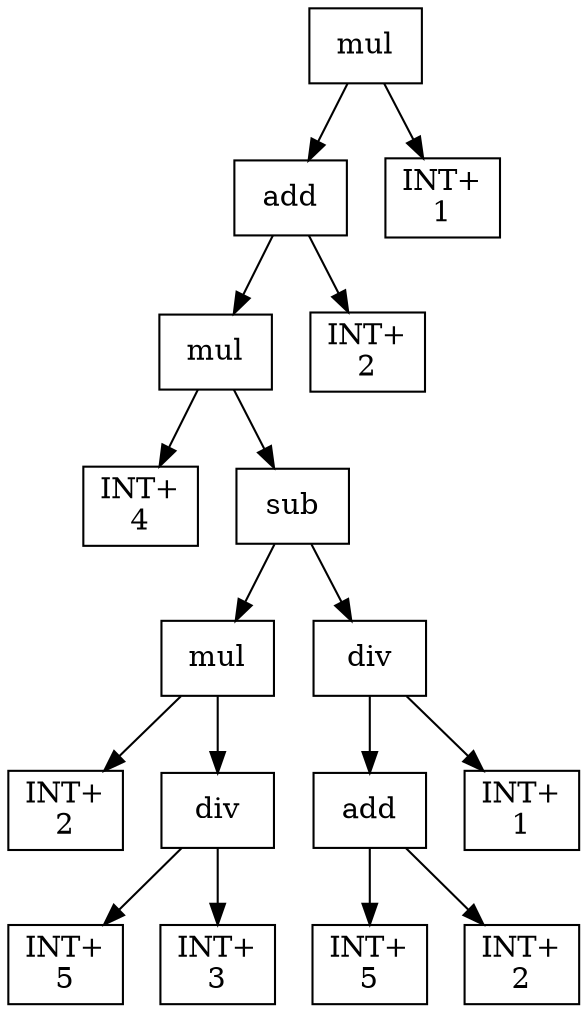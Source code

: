 digraph expr {
  node [shape=box];
  n1 [label="mul"];
  n2 [label="add"];
  n3 [label="mul"];
  n4 [label="INT+\n4"];
  n5 [label="sub"];
  n6 [label="mul"];
  n7 [label="INT+\n2"];
  n8 [label="div"];
  n9 [label="INT+\n5"];
  n10 [label="INT+\n3"];
  n8 -> n9;
  n8 -> n10;
  n6 -> n7;
  n6 -> n8;
  n11 [label="div"];
  n12 [label="add"];
  n13 [label="INT+\n5"];
  n14 [label="INT+\n2"];
  n12 -> n13;
  n12 -> n14;
  n15 [label="INT+\n1"];
  n11 -> n12;
  n11 -> n15;
  n5 -> n6;
  n5 -> n11;
  n3 -> n4;
  n3 -> n5;
  n16 [label="INT+\n2"];
  n2 -> n3;
  n2 -> n16;
  n17 [label="INT+\n1"];
  n1 -> n2;
  n1 -> n17;
}